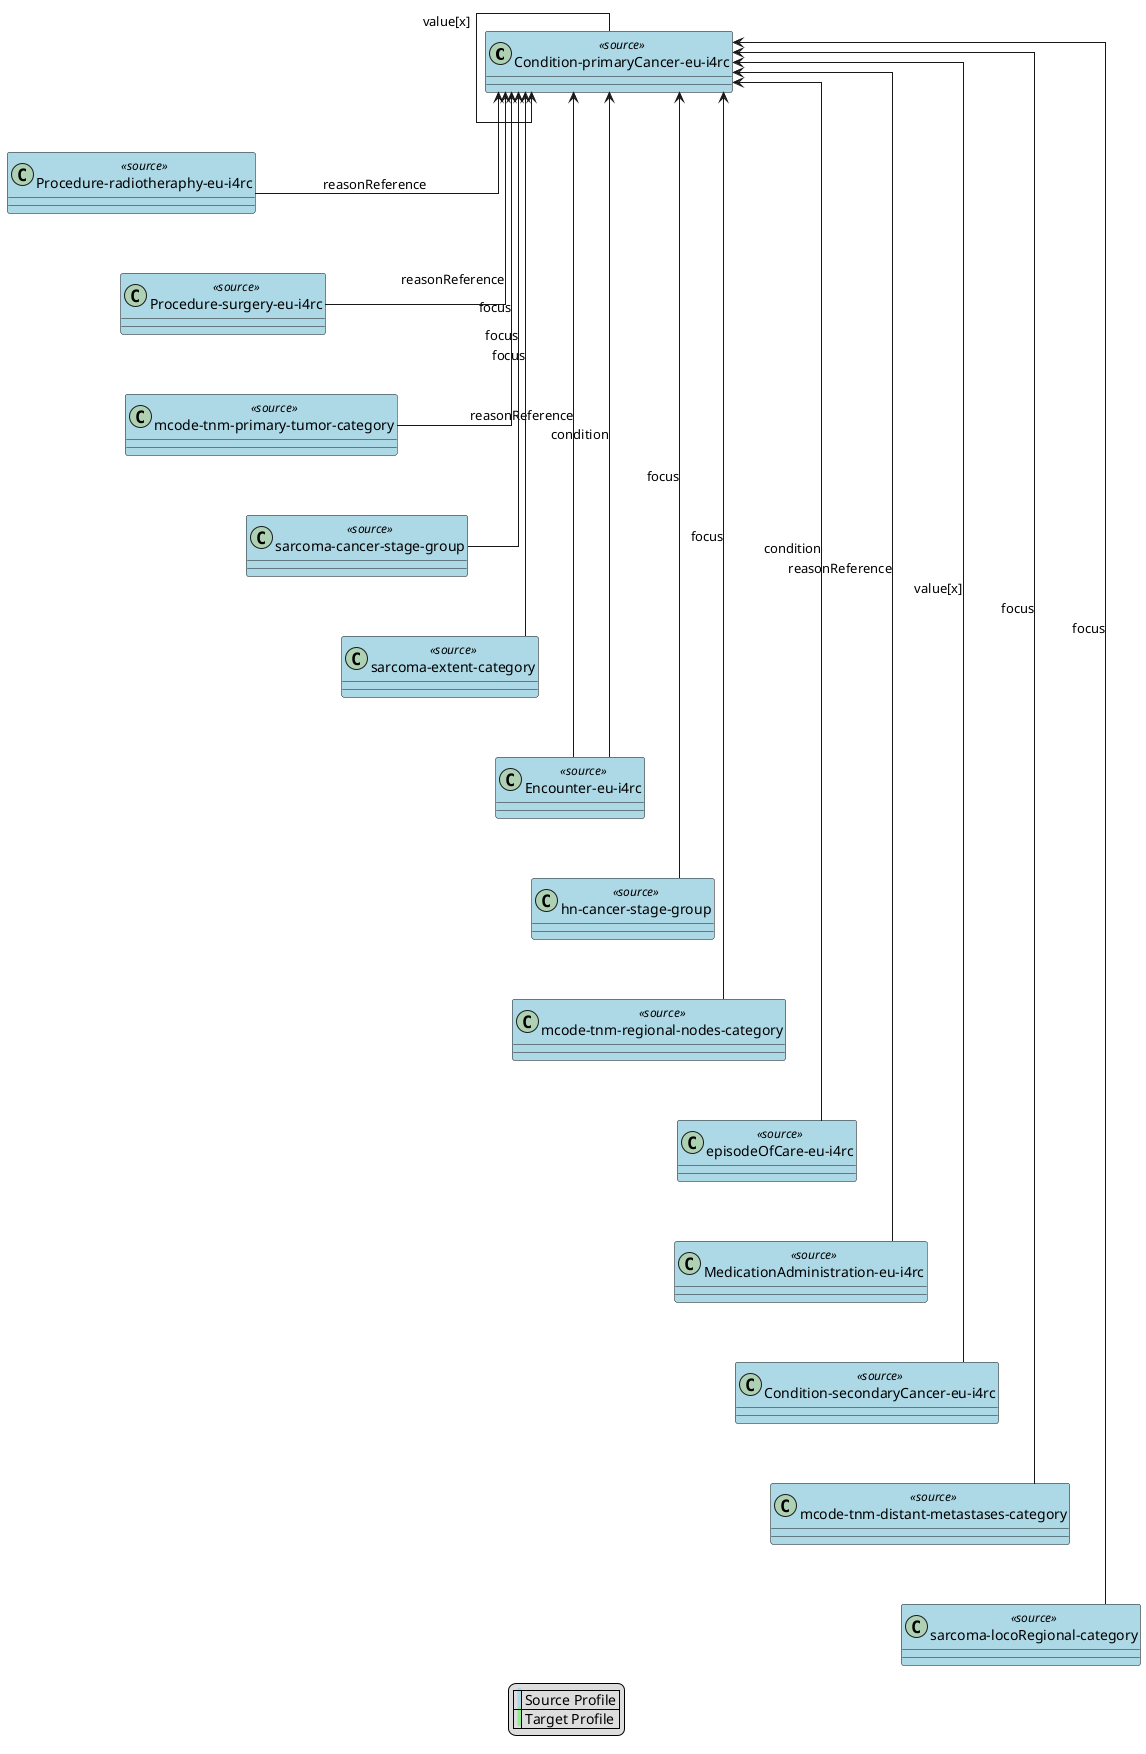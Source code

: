 
@startuml
!define RECTANGLE class
skinparam linetype ortho

skinparam class {
    BackgroundColor<<source>> LightBlue
    BackgroundColor<<target>> LightGreen
}
RECTANGLE ConditionprimaryCancereui4rc as "Condition-primaryCancer-eu-i4rc" <<source>> [[StructureDefinition-Condition-primaryCancer-eu-i4rc.html]]
RECTANGLE Procedureradiotheraphyeui4rc as "Procedure-radiotheraphy-eu-i4rc" <<source>> [[StructureDefinition-patient-eu-i4rc.html]]
RECTANGLE Proceduresurgeryeui4rc as "Procedure-surgery-eu-i4rc" <<source>> [[StructureDefinition-Procedure-surgery-eu-i4rc.html]]
RECTANGLE mcodetnmprimarytumorcategory as "mcode-tnm-primary-tumor-category" <<source>> [[StructureDefinition-patient-eu-i4rc.html]]
RECTANGLE sarcomacancerstagegroup as "sarcoma-cancer-stage-group" <<source>> [[StructureDefinition-patient-eu-i4rc.html]]
RECTANGLE sarcomaextentcategory as "sarcoma-extent-category" <<source>> [[StructureDefinition-patient-eu-i4rc.html]]
RECTANGLE Encountereui4rc as "Encounter-eu-i4rc" <<source>> [[StructureDefinition-patient-eu-i4rc.html]]
RECTANGLE hncancerstagegroup as "hn-cancer-stage-group" <<source>> [[StructureDefinition-patient-eu-i4rc.html]]
RECTANGLE mcodetnmregionalnodescategory as "mcode-tnm-regional-nodes-category" <<source>> [[StructureDefinition-patient-eu-i4rc.html]]
RECTANGLE episodeOfCareeui4rc as "episodeOfCare-eu-i4rc" <<source>> [[StructureDefinition-Condition-primaryCancer-eu-i4rc.html]]
RECTANGLE MedicationAdministrationeui4rc as "MedicationAdministration-eu-i4rc" <<source>> [[StructureDefinition-patient-eu-i4rc.html]]
RECTANGLE ConditionsecondaryCancereui4rc as "Condition-secondaryCancer-eu-i4rc" <<source>> [[StructureDefinition-Condition-primaryCancer-eu-i4rc.html]]
RECTANGLE mcodetnmdistantmetastasescategory as "mcode-tnm-distant-metastases-category" <<source>> [[StructureDefinition-patient-eu-i4rc.html]]
RECTANGLE sarcomalocoRegionalcategory as "sarcoma-locoRegional-category" <<source>> [[StructureDefinition-patient-eu-i4rc.html]]
ConditionprimaryCancereui4rc --> ConditionprimaryCancereui4rc : "value[x]"
ConditionsecondaryCancereui4rc --> ConditionprimaryCancereui4rc : "value[x]"
Encountereui4rc --> ConditionprimaryCancereui4rc : "reasonReference"
Encountereui4rc --> ConditionprimaryCancereui4rc : "condition"
episodeOfCareeui4rc --> ConditionprimaryCancereui4rc : "condition"
hncancerstagegroup --> ConditionprimaryCancereui4rc : "focus"
mcodetnmdistantmetastasescategory --> ConditionprimaryCancereui4rc : "focus"
mcodetnmprimarytumorcategory --> ConditionprimaryCancereui4rc : "focus"
mcodetnmregionalnodescategory --> ConditionprimaryCancereui4rc : "focus"
MedicationAdministrationeui4rc --> ConditionprimaryCancereui4rc : "reasonReference"
Procedureradiotheraphyeui4rc --> ConditionprimaryCancereui4rc : "reasonReference"
Proceduresurgeryeui4rc --> ConditionprimaryCancereui4rc : "reasonReference"
sarcomacancerstagegroup --> ConditionprimaryCancereui4rc : "focus"
sarcomaextentcategory --> ConditionprimaryCancereui4rc : "focus"
sarcomalocoRegionalcategory --> ConditionprimaryCancereui4rc : "focus"
ConditionprimaryCancereui4rc -[hidden]-> Procedureradiotheraphyeui4rc
Procedureradiotheraphyeui4rc -[hidden]-> Proceduresurgeryeui4rc
Proceduresurgeryeui4rc -[hidden]-> mcodetnmprimarytumorcategory
mcodetnmprimarytumorcategory -[hidden]-> sarcomacancerstagegroup
sarcomacancerstagegroup -[hidden]-> sarcomaextentcategory
sarcomaextentcategory -[hidden]-> Encountereui4rc
Encountereui4rc -[hidden]-> hncancerstagegroup
hncancerstagegroup -[hidden]-> mcodetnmregionalnodescategory
mcodetnmregionalnodescategory -[hidden]-> episodeOfCareeui4rc
episodeOfCareeui4rc -[hidden]-> MedicationAdministrationeui4rc
MedicationAdministrationeui4rc -[hidden]-> ConditionsecondaryCancereui4rc
ConditionsecondaryCancereui4rc -[hidden]-> mcodetnmdistantmetastasescategory
mcodetnmdistantmetastasescategory -[hidden]-> sarcomalocoRegionalcategory

legend
  | <back:LightBlue> | Source Profile |
  | <back:LightGreen> | Target Profile |
endlegend

@enduml
